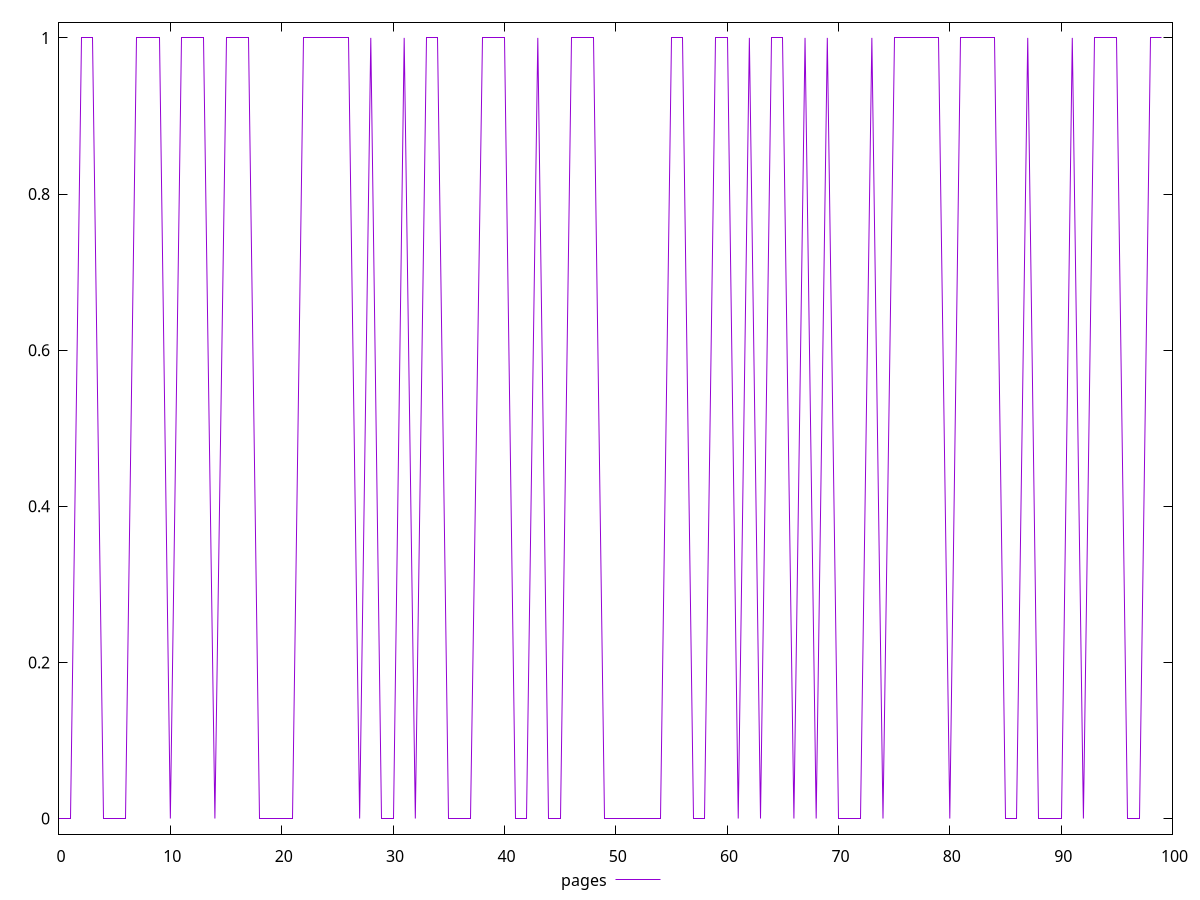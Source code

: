 $_pages <<EOF
0
0
1
1
0
0
0
1
1
1
0
1
1
1
0
1
1
1
0
0
0
0
1
1
1
1
1
0
1
0
0
1
0
1
1
0
0
0
1
1
1
0
0
1
0
0
1
1
1
0
0
0
0
0
0
1
1
0
0
1
1
0
1
0
1
1
0
1
0
1
0
0
0
1
0
1
1
1
1
1
0
1
1
1
1
0
0
1
0
0
0
1
0
1
1
1
0
0
1
1
EOF
set key outside below
set terminal pngcairo
set output "report_00005_2020-11-02T22-26-11.212Z/third-party-summary/pages//score.png"
set yrange [-0.02:1.02]
plot $_pages title "pages" with line ,